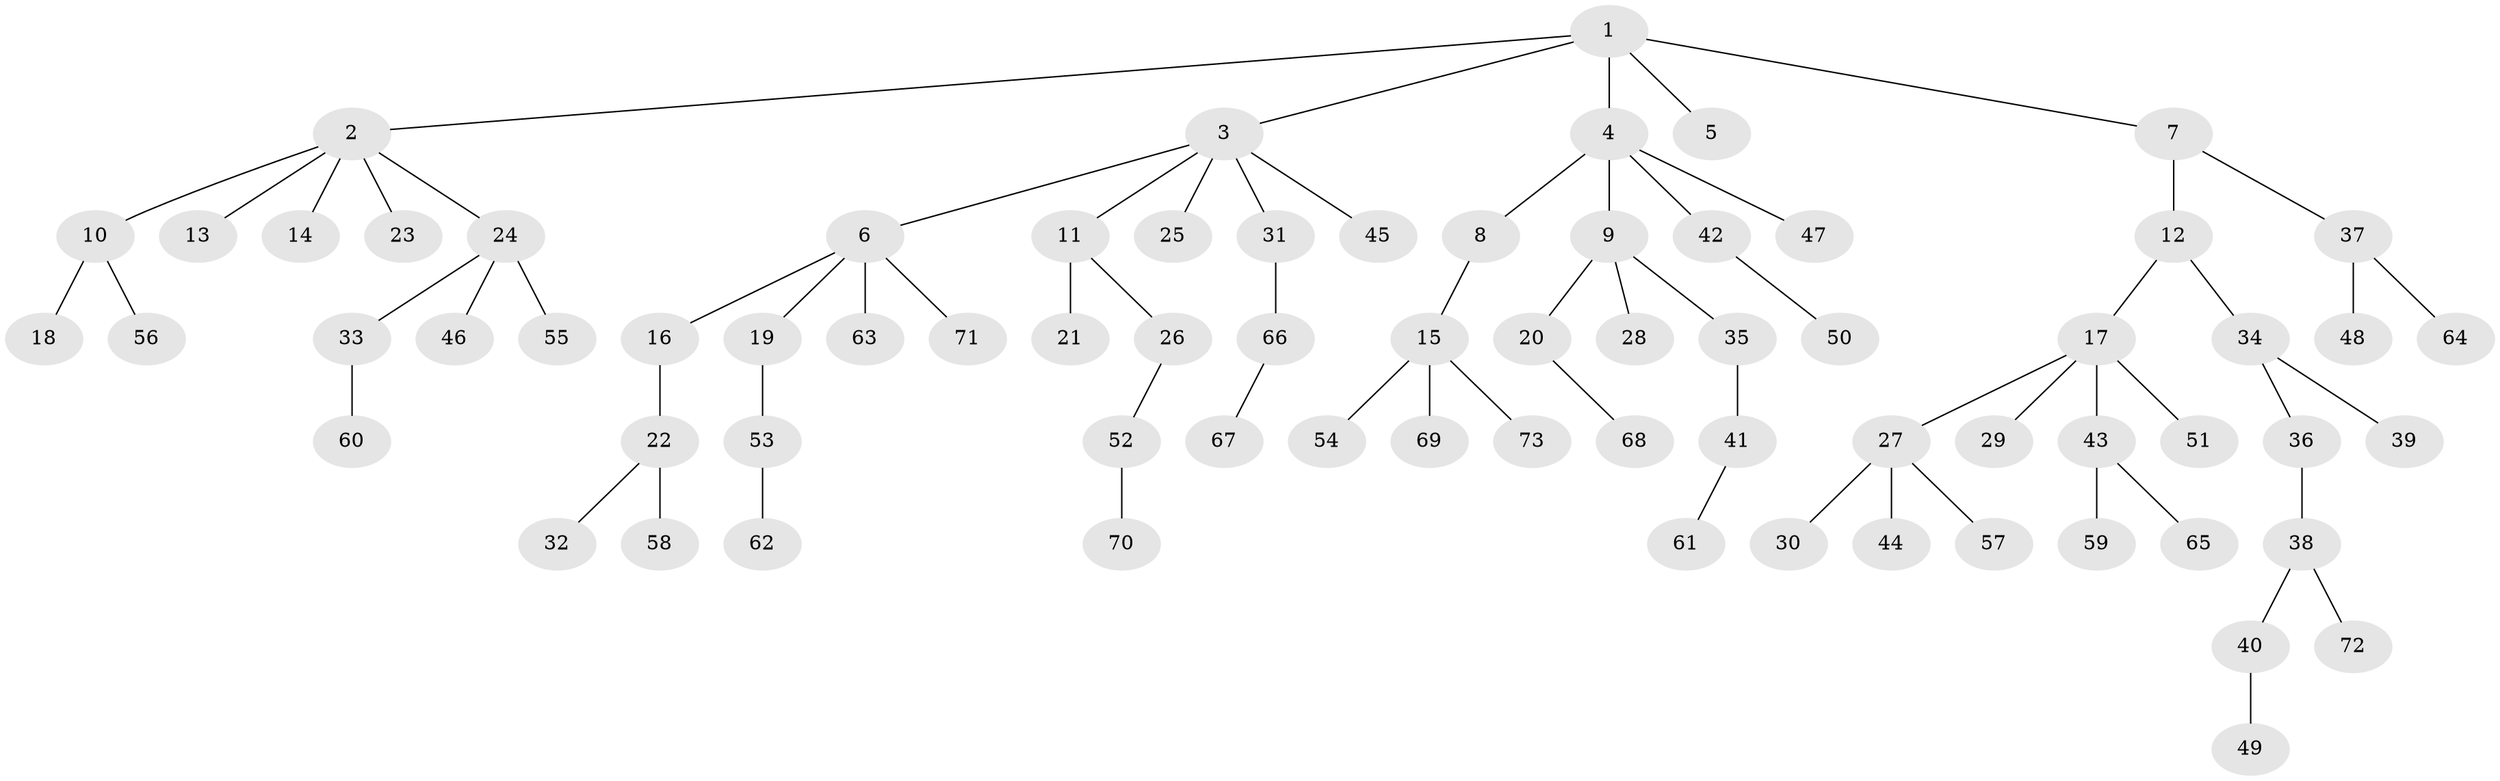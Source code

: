 // Generated by graph-tools (version 1.1) at 2025/02/03/09/25 03:02:25]
// undirected, 73 vertices, 72 edges
graph export_dot {
graph [start="1"]
  node [color=gray90,style=filled];
  1;
  2;
  3;
  4;
  5;
  6;
  7;
  8;
  9;
  10;
  11;
  12;
  13;
  14;
  15;
  16;
  17;
  18;
  19;
  20;
  21;
  22;
  23;
  24;
  25;
  26;
  27;
  28;
  29;
  30;
  31;
  32;
  33;
  34;
  35;
  36;
  37;
  38;
  39;
  40;
  41;
  42;
  43;
  44;
  45;
  46;
  47;
  48;
  49;
  50;
  51;
  52;
  53;
  54;
  55;
  56;
  57;
  58;
  59;
  60;
  61;
  62;
  63;
  64;
  65;
  66;
  67;
  68;
  69;
  70;
  71;
  72;
  73;
  1 -- 2;
  1 -- 3;
  1 -- 4;
  1 -- 5;
  1 -- 7;
  2 -- 10;
  2 -- 13;
  2 -- 14;
  2 -- 23;
  2 -- 24;
  3 -- 6;
  3 -- 11;
  3 -- 25;
  3 -- 31;
  3 -- 45;
  4 -- 8;
  4 -- 9;
  4 -- 42;
  4 -- 47;
  6 -- 16;
  6 -- 19;
  6 -- 63;
  6 -- 71;
  7 -- 12;
  7 -- 37;
  8 -- 15;
  9 -- 20;
  9 -- 28;
  9 -- 35;
  10 -- 18;
  10 -- 56;
  11 -- 21;
  11 -- 26;
  12 -- 17;
  12 -- 34;
  15 -- 54;
  15 -- 69;
  15 -- 73;
  16 -- 22;
  17 -- 27;
  17 -- 29;
  17 -- 43;
  17 -- 51;
  19 -- 53;
  20 -- 68;
  22 -- 32;
  22 -- 58;
  24 -- 33;
  24 -- 46;
  24 -- 55;
  26 -- 52;
  27 -- 30;
  27 -- 44;
  27 -- 57;
  31 -- 66;
  33 -- 60;
  34 -- 36;
  34 -- 39;
  35 -- 41;
  36 -- 38;
  37 -- 48;
  37 -- 64;
  38 -- 40;
  38 -- 72;
  40 -- 49;
  41 -- 61;
  42 -- 50;
  43 -- 59;
  43 -- 65;
  52 -- 70;
  53 -- 62;
  66 -- 67;
}
